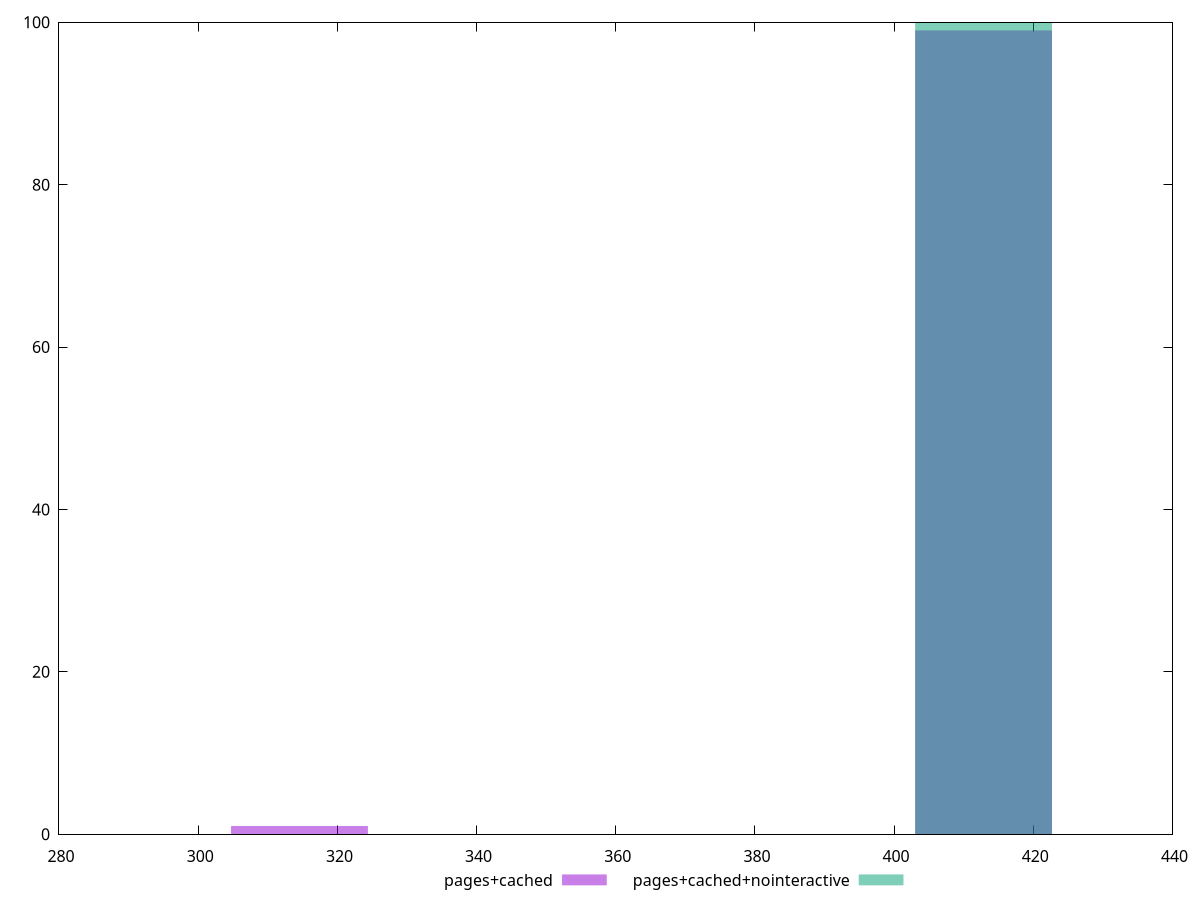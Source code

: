 reset
set terminal svg size 640, 500 enhanced background rgb 'white'
set output "reprap/dom-size/comparison/histogram/2_vs_3.svg"

$pagesCached <<EOF
314.55410927071665 1
412.8522684178156 99
EOF

$pagesCachedNointeractive <<EOF
412.8522684178156 100
EOF

set key outside below
set boxwidth 19.65963182941979
set yrange [0:100]
set style fill transparent solid 0.5 noborder

plot \
  $pagesCached title "pages+cached" with boxes, \
  $pagesCachedNointeractive title "pages+cached+nointeractive" with boxes, \


reset